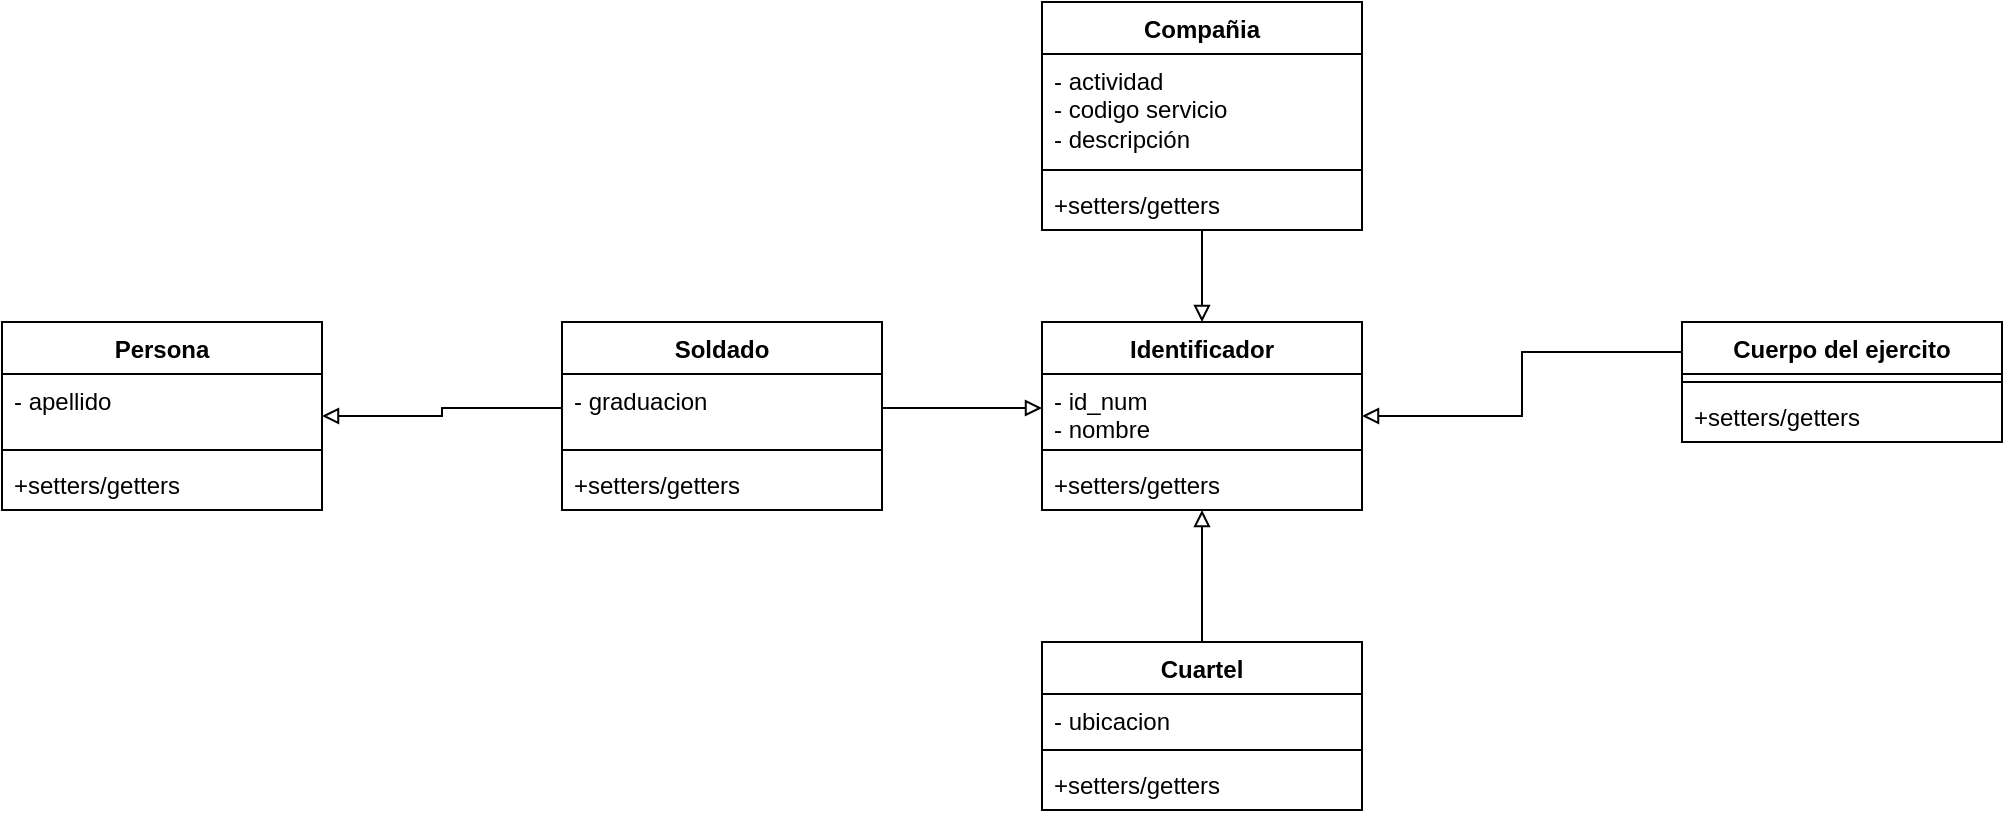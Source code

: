 <mxfile version="21.0.4" type="github"><diagram name="Página-1" id="h3SCFdqj6WeeeVc0fHT7"><mxGraphModel dx="1434" dy="1939" grid="1" gridSize="10" guides="1" tooltips="1" connect="1" arrows="1" fold="1" page="1" pageScale="1" pageWidth="827" pageHeight="1169" math="0" shadow="0"><root><mxCell id="0"/><mxCell id="1" parent="0"/><mxCell id="9kdHL-EbLZPbwyTy0FWT-13" style="edgeStyle=orthogonalEdgeStyle;rounded=0;orthogonalLoop=1;jettySize=auto;html=1;exitX=1;exitY=0.5;exitDx=0;exitDy=0;entryX=0;entryY=0.5;entryDx=0;entryDy=0;endArrow=none;endFill=0;startArrow=block;startFill=0;" edge="1" parent="1" source="9kdHL-EbLZPbwyTy0FWT-1" target="9kdHL-EbLZPbwyTy0FWT-6"><mxGeometry relative="1" as="geometry"/></mxCell><mxCell id="9kdHL-EbLZPbwyTy0FWT-1" value="Persona" style="swimlane;fontStyle=1;align=center;verticalAlign=top;childLayout=stackLayout;horizontal=1;startSize=26;horizontalStack=0;resizeParent=1;resizeParentMax=0;resizeLast=0;collapsible=1;marginBottom=0;whiteSpace=wrap;html=1;" vertex="1" parent="1"><mxGeometry x="80" y="40" width="160" height="94" as="geometry"/></mxCell><mxCell id="9kdHL-EbLZPbwyTy0FWT-2" value="&lt;div&gt;- apellido&lt;/div&gt;" style="text;strokeColor=none;fillColor=none;align=left;verticalAlign=top;spacingLeft=4;spacingRight=4;overflow=hidden;rotatable=0;points=[[0,0.5],[1,0.5]];portConstraint=eastwest;whiteSpace=wrap;html=1;" vertex="1" parent="9kdHL-EbLZPbwyTy0FWT-1"><mxGeometry y="26" width="160" height="34" as="geometry"/></mxCell><mxCell id="9kdHL-EbLZPbwyTy0FWT-3" value="" style="line;strokeWidth=1;fillColor=none;align=left;verticalAlign=middle;spacingTop=-1;spacingLeft=3;spacingRight=3;rotatable=0;labelPosition=right;points=[];portConstraint=eastwest;strokeColor=inherit;" vertex="1" parent="9kdHL-EbLZPbwyTy0FWT-1"><mxGeometry y="60" width="160" height="8" as="geometry"/></mxCell><mxCell id="9kdHL-EbLZPbwyTy0FWT-4" value="+setters/getters" style="text;strokeColor=none;fillColor=none;align=left;verticalAlign=top;spacingLeft=4;spacingRight=4;overflow=hidden;rotatable=0;points=[[0,0.5],[1,0.5]];portConstraint=eastwest;whiteSpace=wrap;html=1;" vertex="1" parent="9kdHL-EbLZPbwyTy0FWT-1"><mxGeometry y="68" width="160" height="26" as="geometry"/></mxCell><mxCell id="9kdHL-EbLZPbwyTy0FWT-5" value="Soldado" style="swimlane;fontStyle=1;align=center;verticalAlign=top;childLayout=stackLayout;horizontal=1;startSize=26;horizontalStack=0;resizeParent=1;resizeParentMax=0;resizeLast=0;collapsible=1;marginBottom=0;whiteSpace=wrap;html=1;" vertex="1" parent="1"><mxGeometry x="360" y="40" width="160" height="94" as="geometry"/></mxCell><mxCell id="9kdHL-EbLZPbwyTy0FWT-6" value="&lt;div&gt;- graduacion&lt;br&gt;&lt;/div&gt;" style="text;strokeColor=none;fillColor=none;align=left;verticalAlign=top;spacingLeft=4;spacingRight=4;overflow=hidden;rotatable=0;points=[[0,0.5],[1,0.5]];portConstraint=eastwest;whiteSpace=wrap;html=1;" vertex="1" parent="9kdHL-EbLZPbwyTy0FWT-5"><mxGeometry y="26" width="160" height="34" as="geometry"/></mxCell><mxCell id="9kdHL-EbLZPbwyTy0FWT-7" value="" style="line;strokeWidth=1;fillColor=none;align=left;verticalAlign=middle;spacingTop=-1;spacingLeft=3;spacingRight=3;rotatable=0;labelPosition=right;points=[];portConstraint=eastwest;strokeColor=inherit;" vertex="1" parent="9kdHL-EbLZPbwyTy0FWT-5"><mxGeometry y="60" width="160" height="8" as="geometry"/></mxCell><mxCell id="9kdHL-EbLZPbwyTy0FWT-8" value="+setters/getters" style="text;strokeColor=none;fillColor=none;align=left;verticalAlign=top;spacingLeft=4;spacingRight=4;overflow=hidden;rotatable=0;points=[[0,0.5],[1,0.5]];portConstraint=eastwest;whiteSpace=wrap;html=1;" vertex="1" parent="9kdHL-EbLZPbwyTy0FWT-5"><mxGeometry y="68" width="160" height="26" as="geometry"/></mxCell><mxCell id="9kdHL-EbLZPbwyTy0FWT-23" style="edgeStyle=orthogonalEdgeStyle;rounded=0;orthogonalLoop=1;jettySize=auto;html=1;entryX=0.5;entryY=1;entryDx=0;entryDy=0;endArrow=block;endFill=0;" edge="1" parent="1" source="9kdHL-EbLZPbwyTy0FWT-9" target="9kdHL-EbLZPbwyTy0FWT-18"><mxGeometry relative="1" as="geometry"/></mxCell><mxCell id="9kdHL-EbLZPbwyTy0FWT-9" value="Cuartel" style="swimlane;fontStyle=1;align=center;verticalAlign=top;childLayout=stackLayout;horizontal=1;startSize=26;horizontalStack=0;resizeParent=1;resizeParentMax=0;resizeLast=0;collapsible=1;marginBottom=0;whiteSpace=wrap;html=1;" vertex="1" parent="1"><mxGeometry x="600" y="200" width="160" height="84" as="geometry"/></mxCell><mxCell id="9kdHL-EbLZPbwyTy0FWT-10" value="&lt;div&gt;- ubicacion&lt;br&gt;&lt;/div&gt;" style="text;strokeColor=none;fillColor=none;align=left;verticalAlign=top;spacingLeft=4;spacingRight=4;overflow=hidden;rotatable=0;points=[[0,0.5],[1,0.5]];portConstraint=eastwest;whiteSpace=wrap;html=1;" vertex="1" parent="9kdHL-EbLZPbwyTy0FWT-9"><mxGeometry y="26" width="160" height="24" as="geometry"/></mxCell><mxCell id="9kdHL-EbLZPbwyTy0FWT-11" value="" style="line;strokeWidth=1;fillColor=none;align=left;verticalAlign=middle;spacingTop=-1;spacingLeft=3;spacingRight=3;rotatable=0;labelPosition=right;points=[];portConstraint=eastwest;strokeColor=inherit;" vertex="1" parent="9kdHL-EbLZPbwyTy0FWT-9"><mxGeometry y="50" width="160" height="8" as="geometry"/></mxCell><mxCell id="9kdHL-EbLZPbwyTy0FWT-12" value="+setters/getters" style="text;strokeColor=none;fillColor=none;align=left;verticalAlign=top;spacingLeft=4;spacingRight=4;overflow=hidden;rotatable=0;points=[[0,0.5],[1,0.5]];portConstraint=eastwest;whiteSpace=wrap;html=1;" vertex="1" parent="9kdHL-EbLZPbwyTy0FWT-9"><mxGeometry y="58" width="160" height="26" as="geometry"/></mxCell><mxCell id="9kdHL-EbLZPbwyTy0FWT-24" style="edgeStyle=orthogonalEdgeStyle;rounded=0;orthogonalLoop=1;jettySize=auto;html=1;exitX=0;exitY=0.25;exitDx=0;exitDy=0;entryX=1;entryY=0.5;entryDx=0;entryDy=0;endArrow=block;endFill=0;" edge="1" parent="1" source="9kdHL-EbLZPbwyTy0FWT-14" target="9kdHL-EbLZPbwyTy0FWT-18"><mxGeometry relative="1" as="geometry"/></mxCell><mxCell id="9kdHL-EbLZPbwyTy0FWT-14" value="Cuerpo del ejercito" style="swimlane;fontStyle=1;align=center;verticalAlign=top;childLayout=stackLayout;horizontal=1;startSize=26;horizontalStack=0;resizeParent=1;resizeParentMax=0;resizeLast=0;collapsible=1;marginBottom=0;whiteSpace=wrap;html=1;" vertex="1" parent="1"><mxGeometry x="920" y="40" width="160" height="60" as="geometry"/></mxCell><mxCell id="9kdHL-EbLZPbwyTy0FWT-16" value="" style="line;strokeWidth=1;fillColor=none;align=left;verticalAlign=middle;spacingTop=-1;spacingLeft=3;spacingRight=3;rotatable=0;labelPosition=right;points=[];portConstraint=eastwest;strokeColor=inherit;" vertex="1" parent="9kdHL-EbLZPbwyTy0FWT-14"><mxGeometry y="26" width="160" height="8" as="geometry"/></mxCell><mxCell id="9kdHL-EbLZPbwyTy0FWT-17" value="+setters/getters" style="text;strokeColor=none;fillColor=none;align=left;verticalAlign=top;spacingLeft=4;spacingRight=4;overflow=hidden;rotatable=0;points=[[0,0.5],[1,0.5]];portConstraint=eastwest;whiteSpace=wrap;html=1;" vertex="1" parent="9kdHL-EbLZPbwyTy0FWT-14"><mxGeometry y="34" width="160" height="26" as="geometry"/></mxCell><mxCell id="9kdHL-EbLZPbwyTy0FWT-18" value="Identificador" style="swimlane;fontStyle=1;align=center;verticalAlign=top;childLayout=stackLayout;horizontal=1;startSize=26;horizontalStack=0;resizeParent=1;resizeParentMax=0;resizeLast=0;collapsible=1;marginBottom=0;whiteSpace=wrap;html=1;" vertex="1" parent="1"><mxGeometry x="600" y="40" width="160" height="94" as="geometry"/></mxCell><mxCell id="9kdHL-EbLZPbwyTy0FWT-19" value="&lt;div&gt;- id_num&lt;br&gt;&lt;/div&gt;&lt;div&gt;- nombre&lt;/div&gt;" style="text;strokeColor=none;fillColor=none;align=left;verticalAlign=top;spacingLeft=4;spacingRight=4;overflow=hidden;rotatable=0;points=[[0,0.5],[1,0.5]];portConstraint=eastwest;whiteSpace=wrap;html=1;" vertex="1" parent="9kdHL-EbLZPbwyTy0FWT-18"><mxGeometry y="26" width="160" height="34" as="geometry"/></mxCell><mxCell id="9kdHL-EbLZPbwyTy0FWT-20" value="" style="line;strokeWidth=1;fillColor=none;align=left;verticalAlign=middle;spacingTop=-1;spacingLeft=3;spacingRight=3;rotatable=0;labelPosition=right;points=[];portConstraint=eastwest;strokeColor=inherit;" vertex="1" parent="9kdHL-EbLZPbwyTy0FWT-18"><mxGeometry y="60" width="160" height="8" as="geometry"/></mxCell><mxCell id="9kdHL-EbLZPbwyTy0FWT-21" value="+setters/getters" style="text;strokeColor=none;fillColor=none;align=left;verticalAlign=top;spacingLeft=4;spacingRight=4;overflow=hidden;rotatable=0;points=[[0,0.5],[1,0.5]];portConstraint=eastwest;whiteSpace=wrap;html=1;" vertex="1" parent="9kdHL-EbLZPbwyTy0FWT-18"><mxGeometry y="68" width="160" height="26" as="geometry"/></mxCell><mxCell id="9kdHL-EbLZPbwyTy0FWT-22" style="edgeStyle=orthogonalEdgeStyle;rounded=0;orthogonalLoop=1;jettySize=auto;html=1;exitX=1;exitY=0.5;exitDx=0;exitDy=0;entryX=0;entryY=0.5;entryDx=0;entryDy=0;endArrow=block;endFill=0;" edge="1" parent="1" source="9kdHL-EbLZPbwyTy0FWT-6" target="9kdHL-EbLZPbwyTy0FWT-19"><mxGeometry relative="1" as="geometry"/></mxCell><mxCell id="9kdHL-EbLZPbwyTy0FWT-29" style="edgeStyle=orthogonalEdgeStyle;rounded=0;orthogonalLoop=1;jettySize=auto;html=1;exitX=0.5;exitY=1;exitDx=0;exitDy=0;entryX=0.5;entryY=0;entryDx=0;entryDy=0;endArrow=block;endFill=0;" edge="1" parent="1" source="9kdHL-EbLZPbwyTy0FWT-25" target="9kdHL-EbLZPbwyTy0FWT-18"><mxGeometry relative="1" as="geometry"/></mxCell><mxCell id="9kdHL-EbLZPbwyTy0FWT-25" value="Compañia" style="swimlane;fontStyle=1;align=center;verticalAlign=top;childLayout=stackLayout;horizontal=1;startSize=26;horizontalStack=0;resizeParent=1;resizeParentMax=0;resizeLast=0;collapsible=1;marginBottom=0;whiteSpace=wrap;html=1;" vertex="1" parent="1"><mxGeometry x="600" y="-120" width="160" height="114" as="geometry"/></mxCell><mxCell id="9kdHL-EbLZPbwyTy0FWT-26" value="&lt;div&gt;- actividad&lt;/div&gt;&lt;div&gt;- codigo servicio&lt;br&gt;&lt;/div&gt;&lt;div&gt;- descripción&lt;br&gt;&lt;/div&gt;" style="text;strokeColor=none;fillColor=none;align=left;verticalAlign=top;spacingLeft=4;spacingRight=4;overflow=hidden;rotatable=0;points=[[0,0.5],[1,0.5]];portConstraint=eastwest;whiteSpace=wrap;html=1;" vertex="1" parent="9kdHL-EbLZPbwyTy0FWT-25"><mxGeometry y="26" width="160" height="54" as="geometry"/></mxCell><mxCell id="9kdHL-EbLZPbwyTy0FWT-27" value="" style="line;strokeWidth=1;fillColor=none;align=left;verticalAlign=middle;spacingTop=-1;spacingLeft=3;spacingRight=3;rotatable=0;labelPosition=right;points=[];portConstraint=eastwest;strokeColor=inherit;" vertex="1" parent="9kdHL-EbLZPbwyTy0FWT-25"><mxGeometry y="80" width="160" height="8" as="geometry"/></mxCell><mxCell id="9kdHL-EbLZPbwyTy0FWT-28" value="+setters/getters" style="text;strokeColor=none;fillColor=none;align=left;verticalAlign=top;spacingLeft=4;spacingRight=4;overflow=hidden;rotatable=0;points=[[0,0.5],[1,0.5]];portConstraint=eastwest;whiteSpace=wrap;html=1;" vertex="1" parent="9kdHL-EbLZPbwyTy0FWT-25"><mxGeometry y="88" width="160" height="26" as="geometry"/></mxCell></root></mxGraphModel></diagram></mxfile>